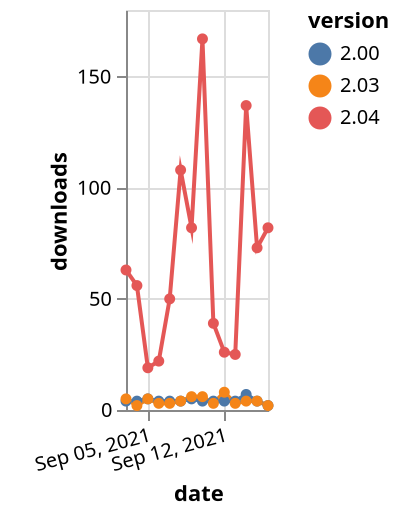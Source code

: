 {"$schema": "https://vega.github.io/schema/vega-lite/v5.json", "description": "A simple bar chart with embedded data.", "data": {"values": [{"date": "2021-09-03", "total": 8648, "delta": 4, "version": "2.00"}, {"date": "2021-09-04", "total": 8652, "delta": 4, "version": "2.00"}, {"date": "2021-09-05", "total": 8657, "delta": 5, "version": "2.00"}, {"date": "2021-09-06", "total": 8661, "delta": 4, "version": "2.00"}, {"date": "2021-09-07", "total": 8665, "delta": 4, "version": "2.00"}, {"date": "2021-09-08", "total": 8669, "delta": 4, "version": "2.00"}, {"date": "2021-09-09", "total": 8674, "delta": 5, "version": "2.00"}, {"date": "2021-09-10", "total": 8678, "delta": 4, "version": "2.00"}, {"date": "2021-09-11", "total": 8682, "delta": 4, "version": "2.00"}, {"date": "2021-09-12", "total": 8686, "delta": 4, "version": "2.00"}, {"date": "2021-09-13", "total": 8690, "delta": 4, "version": "2.00"}, {"date": "2021-09-14", "total": 8697, "delta": 7, "version": "2.00"}, {"date": "2021-09-15", "total": 8701, "delta": 4, "version": "2.00"}, {"date": "2021-09-16", "total": 8703, "delta": 2, "version": "2.00"}, {"date": "2021-09-03", "total": 22212, "delta": 5, "version": "2.03"}, {"date": "2021-09-04", "total": 22214, "delta": 2, "version": "2.03"}, {"date": "2021-09-05", "total": 22219, "delta": 5, "version": "2.03"}, {"date": "2021-09-06", "total": 22222, "delta": 3, "version": "2.03"}, {"date": "2021-09-07", "total": 22225, "delta": 3, "version": "2.03"}, {"date": "2021-09-08", "total": 22229, "delta": 4, "version": "2.03"}, {"date": "2021-09-09", "total": 22235, "delta": 6, "version": "2.03"}, {"date": "2021-09-10", "total": 22241, "delta": 6, "version": "2.03"}, {"date": "2021-09-11", "total": 22244, "delta": 3, "version": "2.03"}, {"date": "2021-09-12", "total": 22252, "delta": 8, "version": "2.03"}, {"date": "2021-09-13", "total": 22255, "delta": 3, "version": "2.03"}, {"date": "2021-09-14", "total": 22259, "delta": 4, "version": "2.03"}, {"date": "2021-09-15", "total": 22263, "delta": 4, "version": "2.03"}, {"date": "2021-09-16", "total": 22265, "delta": 2, "version": "2.03"}, {"date": "2021-09-03", "total": 54975, "delta": 63, "version": "2.04"}, {"date": "2021-09-04", "total": 55031, "delta": 56, "version": "2.04"}, {"date": "2021-09-05", "total": 55050, "delta": 19, "version": "2.04"}, {"date": "2021-09-06", "total": 55072, "delta": 22, "version": "2.04"}, {"date": "2021-09-07", "total": 55122, "delta": 50, "version": "2.04"}, {"date": "2021-09-08", "total": 55230, "delta": 108, "version": "2.04"}, {"date": "2021-09-09", "total": 55312, "delta": 82, "version": "2.04"}, {"date": "2021-09-10", "total": 55479, "delta": 167, "version": "2.04"}, {"date": "2021-09-11", "total": 55518, "delta": 39, "version": "2.04"}, {"date": "2021-09-12", "total": 55544, "delta": 26, "version": "2.04"}, {"date": "2021-09-13", "total": 55569, "delta": 25, "version": "2.04"}, {"date": "2021-09-14", "total": 55706, "delta": 137, "version": "2.04"}, {"date": "2021-09-15", "total": 55779, "delta": 73, "version": "2.04"}, {"date": "2021-09-16", "total": 55861, "delta": 82, "version": "2.04"}]}, "width": "container", "mark": {"type": "line", "point": {"filled": true}}, "encoding": {"x": {"field": "date", "type": "temporal", "timeUnit": "yearmonthdate", "title": "date", "axis": {"labelAngle": -15}}, "y": {"field": "delta", "type": "quantitative", "title": "downloads"}, "color": {"field": "version", "type": "nominal"}, "tooltip": {"field": "delta"}}}